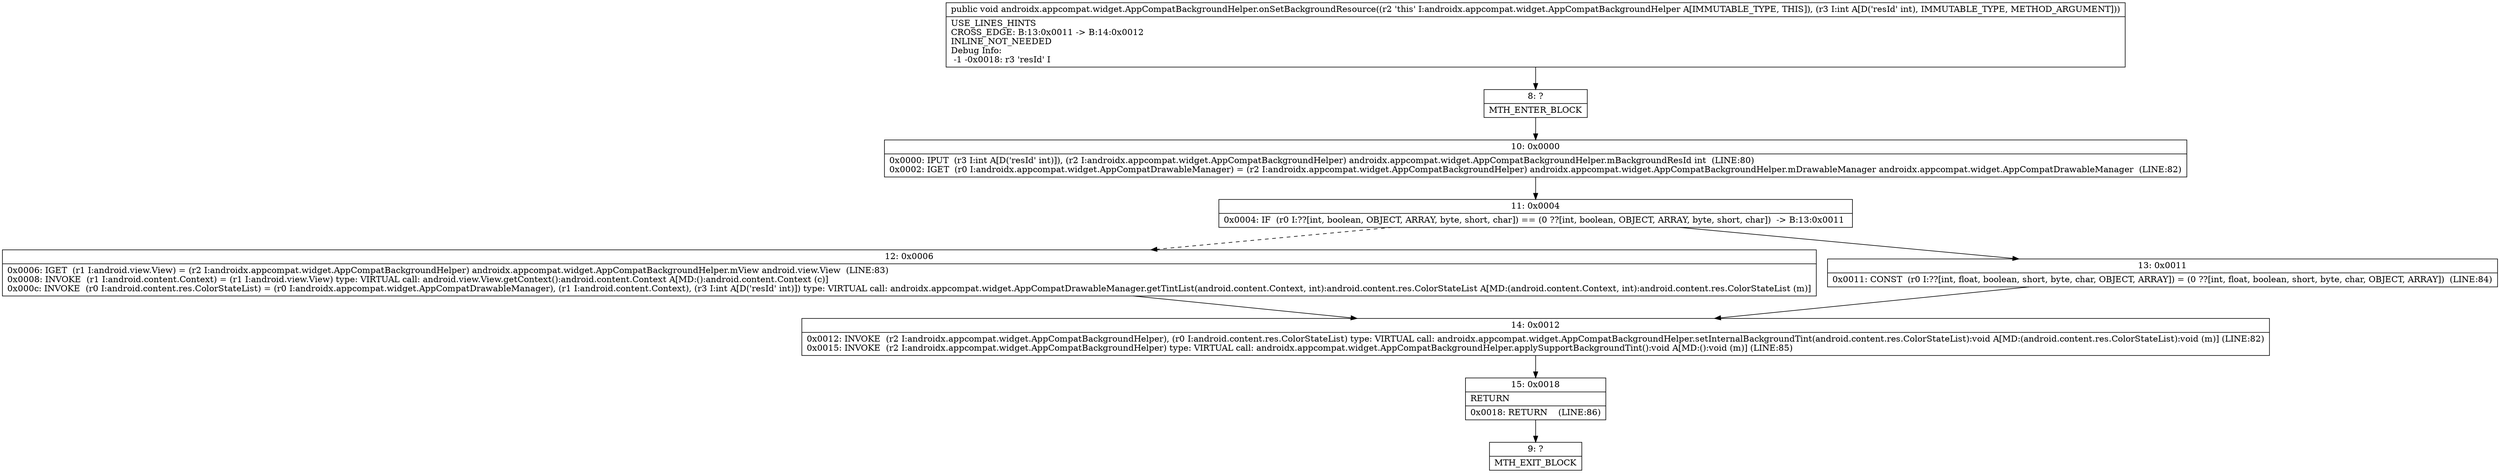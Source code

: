 digraph "CFG forandroidx.appcompat.widget.AppCompatBackgroundHelper.onSetBackgroundResource(I)V" {
Node_8 [shape=record,label="{8\:\ ?|MTH_ENTER_BLOCK\l}"];
Node_10 [shape=record,label="{10\:\ 0x0000|0x0000: IPUT  (r3 I:int A[D('resId' int)]), (r2 I:androidx.appcompat.widget.AppCompatBackgroundHelper) androidx.appcompat.widget.AppCompatBackgroundHelper.mBackgroundResId int  (LINE:80)\l0x0002: IGET  (r0 I:androidx.appcompat.widget.AppCompatDrawableManager) = (r2 I:androidx.appcompat.widget.AppCompatBackgroundHelper) androidx.appcompat.widget.AppCompatBackgroundHelper.mDrawableManager androidx.appcompat.widget.AppCompatDrawableManager  (LINE:82)\l}"];
Node_11 [shape=record,label="{11\:\ 0x0004|0x0004: IF  (r0 I:??[int, boolean, OBJECT, ARRAY, byte, short, char]) == (0 ??[int, boolean, OBJECT, ARRAY, byte, short, char])  \-\> B:13:0x0011 \l}"];
Node_12 [shape=record,label="{12\:\ 0x0006|0x0006: IGET  (r1 I:android.view.View) = (r2 I:androidx.appcompat.widget.AppCompatBackgroundHelper) androidx.appcompat.widget.AppCompatBackgroundHelper.mView android.view.View  (LINE:83)\l0x0008: INVOKE  (r1 I:android.content.Context) = (r1 I:android.view.View) type: VIRTUAL call: android.view.View.getContext():android.content.Context A[MD:():android.content.Context (c)]\l0x000c: INVOKE  (r0 I:android.content.res.ColorStateList) = (r0 I:androidx.appcompat.widget.AppCompatDrawableManager), (r1 I:android.content.Context), (r3 I:int A[D('resId' int)]) type: VIRTUAL call: androidx.appcompat.widget.AppCompatDrawableManager.getTintList(android.content.Context, int):android.content.res.ColorStateList A[MD:(android.content.Context, int):android.content.res.ColorStateList (m)]\l}"];
Node_14 [shape=record,label="{14\:\ 0x0012|0x0012: INVOKE  (r2 I:androidx.appcompat.widget.AppCompatBackgroundHelper), (r0 I:android.content.res.ColorStateList) type: VIRTUAL call: androidx.appcompat.widget.AppCompatBackgroundHelper.setInternalBackgroundTint(android.content.res.ColorStateList):void A[MD:(android.content.res.ColorStateList):void (m)] (LINE:82)\l0x0015: INVOKE  (r2 I:androidx.appcompat.widget.AppCompatBackgroundHelper) type: VIRTUAL call: androidx.appcompat.widget.AppCompatBackgroundHelper.applySupportBackgroundTint():void A[MD:():void (m)] (LINE:85)\l}"];
Node_15 [shape=record,label="{15\:\ 0x0018|RETURN\l|0x0018: RETURN    (LINE:86)\l}"];
Node_9 [shape=record,label="{9\:\ ?|MTH_EXIT_BLOCK\l}"];
Node_13 [shape=record,label="{13\:\ 0x0011|0x0011: CONST  (r0 I:??[int, float, boolean, short, byte, char, OBJECT, ARRAY]) = (0 ??[int, float, boolean, short, byte, char, OBJECT, ARRAY])  (LINE:84)\l}"];
MethodNode[shape=record,label="{public void androidx.appcompat.widget.AppCompatBackgroundHelper.onSetBackgroundResource((r2 'this' I:androidx.appcompat.widget.AppCompatBackgroundHelper A[IMMUTABLE_TYPE, THIS]), (r3 I:int A[D('resId' int), IMMUTABLE_TYPE, METHOD_ARGUMENT]))  | USE_LINES_HINTS\lCROSS_EDGE: B:13:0x0011 \-\> B:14:0x0012\lINLINE_NOT_NEEDED\lDebug Info:\l  \-1 \-0x0018: r3 'resId' I\l}"];
MethodNode -> Node_8;Node_8 -> Node_10;
Node_10 -> Node_11;
Node_11 -> Node_12[style=dashed];
Node_11 -> Node_13;
Node_12 -> Node_14;
Node_14 -> Node_15;
Node_15 -> Node_9;
Node_13 -> Node_14;
}

